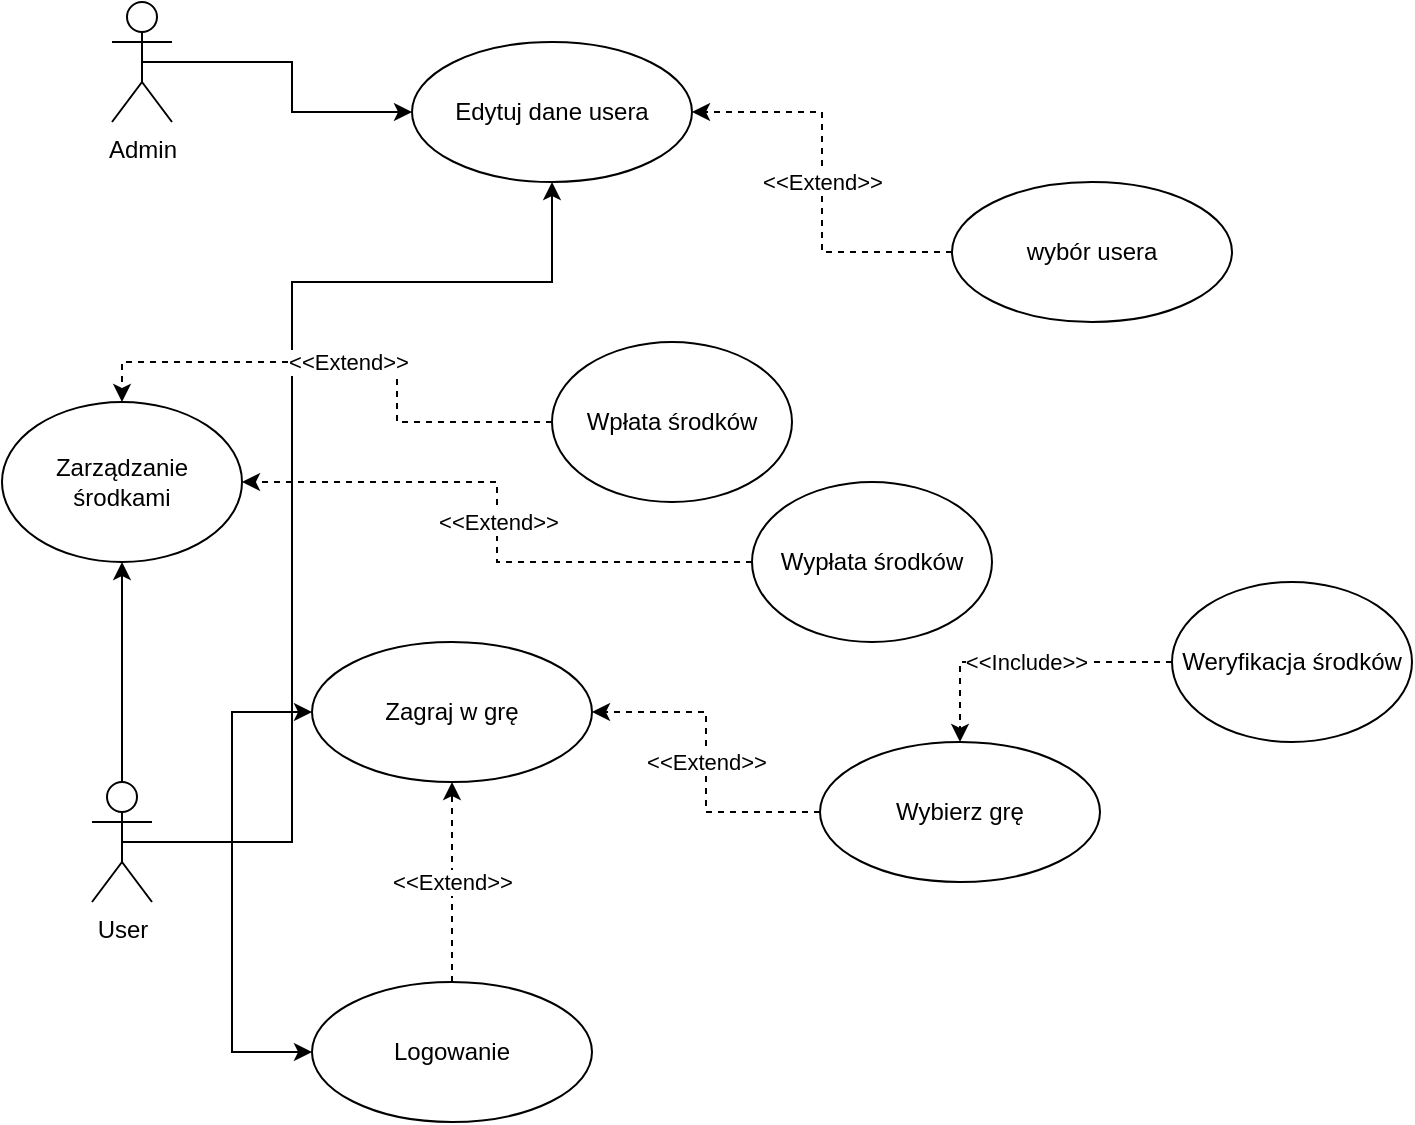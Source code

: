 <mxfile version="28.2.3">
  <diagram name="Strona-1" id="pyvxWbZCExouC3EgYvPs">
    <mxGraphModel dx="1202" dy="1868" grid="1" gridSize="10" guides="1" tooltips="1" connect="1" arrows="1" fold="1" page="1" pageScale="1" pageWidth="827" pageHeight="1169" math="0" shadow="0">
      <root>
        <mxCell id="0" />
        <mxCell id="1" parent="0" />
        <mxCell id="QIu-ev8RNedw-7oLTonK-40" style="edgeStyle=orthogonalEdgeStyle;rounded=0;orthogonalLoop=1;jettySize=auto;html=1;exitX=0.5;exitY=0.5;exitDx=0;exitDy=0;exitPerimeter=0;" edge="1" parent="1" source="QIu-ev8RNedw-7oLTonK-31" target="QIu-ev8RNedw-7oLTonK-39">
          <mxGeometry relative="1" as="geometry" />
        </mxCell>
        <mxCell id="QIu-ev8RNedw-7oLTonK-31" value="Admin&lt;div&gt;&lt;br&gt;&lt;/div&gt;" style="shape=umlActor;verticalLabelPosition=bottom;verticalAlign=top;html=1;" vertex="1" parent="1">
          <mxGeometry x="60" y="-110" width="30" height="60" as="geometry" />
        </mxCell>
        <mxCell id="QIu-ev8RNedw-7oLTonK-37" style="edgeStyle=orthogonalEdgeStyle;rounded=0;orthogonalLoop=1;jettySize=auto;html=1;exitX=0.5;exitY=0.5;exitDx=0;exitDy=0;exitPerimeter=0;entryX=0;entryY=0.5;entryDx=0;entryDy=0;" edge="1" parent="1" source="QIu-ev8RNedw-7oLTonK-34" target="QIu-ev8RNedw-7oLTonK-36">
          <mxGeometry relative="1" as="geometry" />
        </mxCell>
        <mxCell id="QIu-ev8RNedw-7oLTonK-63" style="edgeStyle=orthogonalEdgeStyle;rounded=0;orthogonalLoop=1;jettySize=auto;html=1;" edge="1" parent="1" source="QIu-ev8RNedw-7oLTonK-34" target="QIu-ev8RNedw-7oLTonK-45">
          <mxGeometry relative="1" as="geometry" />
        </mxCell>
        <mxCell id="QIu-ev8RNedw-7oLTonK-66" style="edgeStyle=orthogonalEdgeStyle;rounded=0;orthogonalLoop=1;jettySize=auto;html=1;entryX=0.5;entryY=1;entryDx=0;entryDy=0;" edge="1" parent="1" source="QIu-ev8RNedw-7oLTonK-34" target="QIu-ev8RNedw-7oLTonK-39">
          <mxGeometry relative="1" as="geometry">
            <Array as="points">
              <mxPoint x="150" y="310" />
              <mxPoint x="150" y="30" />
            </Array>
          </mxGeometry>
        </mxCell>
        <mxCell id="QIu-ev8RNedw-7oLTonK-81" style="edgeStyle=orthogonalEdgeStyle;rounded=0;orthogonalLoop=1;jettySize=auto;html=1;exitX=0.5;exitY=0;exitDx=0;exitDy=0;exitPerimeter=0;entryX=0.5;entryY=1;entryDx=0;entryDy=0;" edge="1" parent="1" source="QIu-ev8RNedw-7oLTonK-34" target="QIu-ev8RNedw-7oLTonK-79">
          <mxGeometry relative="1" as="geometry" />
        </mxCell>
        <mxCell id="QIu-ev8RNedw-7oLTonK-34" value="User&lt;div&gt;&lt;br&gt;&lt;/div&gt;" style="shape=umlActor;verticalLabelPosition=bottom;verticalAlign=top;html=1;" vertex="1" parent="1">
          <mxGeometry x="50" y="280" width="30" height="60" as="geometry" />
        </mxCell>
        <mxCell id="QIu-ev8RNedw-7oLTonK-64" value="&amp;lt;&amp;lt;Extend&amp;gt;&amp;gt;" style="edgeStyle=orthogonalEdgeStyle;rounded=0;orthogonalLoop=1;jettySize=auto;html=1;dashed=1;" edge="1" parent="1" source="QIu-ev8RNedw-7oLTonK-36" target="QIu-ev8RNedw-7oLTonK-45">
          <mxGeometry relative="1" as="geometry" />
        </mxCell>
        <mxCell id="QIu-ev8RNedw-7oLTonK-36" value="Logowanie" style="ellipse;whiteSpace=wrap;html=1;" vertex="1" parent="1">
          <mxGeometry x="160" y="380" width="140" height="70" as="geometry" />
        </mxCell>
        <mxCell id="QIu-ev8RNedw-7oLTonK-39" value="Edytuj dane usera" style="ellipse;whiteSpace=wrap;html=1;" vertex="1" parent="1">
          <mxGeometry x="210" y="-90" width="140" height="70" as="geometry" />
        </mxCell>
        <mxCell id="QIu-ev8RNedw-7oLTonK-70" value="&amp;lt;&amp;lt;Extend&amp;gt;&amp;gt;" style="edgeStyle=orthogonalEdgeStyle;rounded=0;orthogonalLoop=1;jettySize=auto;html=1;exitX=0;exitY=0.5;exitDx=0;exitDy=0;dashed=1;" edge="1" parent="1" source="QIu-ev8RNedw-7oLTonK-41" target="QIu-ev8RNedw-7oLTonK-39">
          <mxGeometry relative="1" as="geometry" />
        </mxCell>
        <mxCell id="QIu-ev8RNedw-7oLTonK-41" value="wybór usera" style="ellipse;whiteSpace=wrap;html=1;" vertex="1" parent="1">
          <mxGeometry x="480" y="-20" width="140" height="70" as="geometry" />
        </mxCell>
        <mxCell id="QIu-ev8RNedw-7oLTonK-65" value="&amp;lt;&amp;lt;Extend&amp;gt;&amp;gt;" style="edgeStyle=orthogonalEdgeStyle;rounded=0;orthogonalLoop=1;jettySize=auto;html=1;dashed=1;" edge="1" parent="1" source="QIu-ev8RNedw-7oLTonK-43" target="QIu-ev8RNedw-7oLTonK-45">
          <mxGeometry relative="1" as="geometry" />
        </mxCell>
        <mxCell id="QIu-ev8RNedw-7oLTonK-43" value="Wybierz grę" style="ellipse;whiteSpace=wrap;html=1;" vertex="1" parent="1">
          <mxGeometry x="414" y="260" width="140" height="70" as="geometry" />
        </mxCell>
        <mxCell id="QIu-ev8RNedw-7oLTonK-45" value="Zagraj w grę" style="ellipse;whiteSpace=wrap;html=1;" vertex="1" parent="1">
          <mxGeometry x="160" y="210" width="140" height="70" as="geometry" />
        </mxCell>
        <mxCell id="QIu-ev8RNedw-7oLTonK-82" value="&amp;lt;&amp;lt;Extend&amp;gt;&amp;gt;" style="edgeStyle=orthogonalEdgeStyle;rounded=0;orthogonalLoop=1;jettySize=auto;html=1;entryX=0.5;entryY=0;entryDx=0;entryDy=0;dashed=1;" edge="1" parent="1" source="QIu-ev8RNedw-7oLTonK-74" target="QIu-ev8RNedw-7oLTonK-79">
          <mxGeometry relative="1" as="geometry" />
        </mxCell>
        <mxCell id="QIu-ev8RNedw-7oLTonK-74" value="Wpłata środków" style="ellipse;whiteSpace=wrap;html=1;" vertex="1" parent="1">
          <mxGeometry x="280" y="60" width="120" height="80" as="geometry" />
        </mxCell>
        <mxCell id="QIu-ev8RNedw-7oLTonK-83" value="&amp;lt;&amp;lt;Extend&amp;gt;&amp;gt;" style="edgeStyle=orthogonalEdgeStyle;rounded=0;orthogonalLoop=1;jettySize=auto;html=1;entryX=1;entryY=0.5;entryDx=0;entryDy=0;dashed=1;" edge="1" parent="1" source="QIu-ev8RNedw-7oLTonK-77" target="QIu-ev8RNedw-7oLTonK-79">
          <mxGeometry relative="1" as="geometry" />
        </mxCell>
        <mxCell id="QIu-ev8RNedw-7oLTonK-77" value="Wypłata środków" style="ellipse;whiteSpace=wrap;html=1;" vertex="1" parent="1">
          <mxGeometry x="380" y="130" width="120" height="80" as="geometry" />
        </mxCell>
        <mxCell id="QIu-ev8RNedw-7oLTonK-79" value="Zarządzanie środkami" style="ellipse;whiteSpace=wrap;html=1;" vertex="1" parent="1">
          <mxGeometry x="5" y="90" width="120" height="80" as="geometry" />
        </mxCell>
        <mxCell id="QIu-ev8RNedw-7oLTonK-85" value="&amp;lt;&amp;lt;Include&amp;gt;&amp;gt;" style="edgeStyle=orthogonalEdgeStyle;rounded=0;orthogonalLoop=1;jettySize=auto;html=1;exitX=0;exitY=0.5;exitDx=0;exitDy=0;entryX=0.5;entryY=0;entryDx=0;entryDy=0;dashed=1;" edge="1" parent="1" source="QIu-ev8RNedw-7oLTonK-84" target="QIu-ev8RNedw-7oLTonK-43">
          <mxGeometry relative="1" as="geometry" />
        </mxCell>
        <mxCell id="QIu-ev8RNedw-7oLTonK-84" value="Weryfikacja środków" style="ellipse;whiteSpace=wrap;html=1;" vertex="1" parent="1">
          <mxGeometry x="590" y="180" width="120" height="80" as="geometry" />
        </mxCell>
      </root>
    </mxGraphModel>
  </diagram>
</mxfile>
